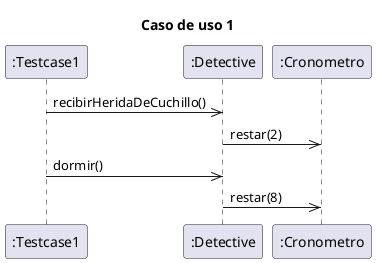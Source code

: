 @startuml

title "Caso de uso 1"

participant ":Testcase1" as testcase
participant ":Detective" as detective
participant ":Cronometro" as cronometro


testcase ->> detective: recibirHeridaDeCuchillo()
detective ->>cronometro:restar(2)

testcase ->> detective:dormir()
detective ->> cronometro: restar(8)
@enduml

